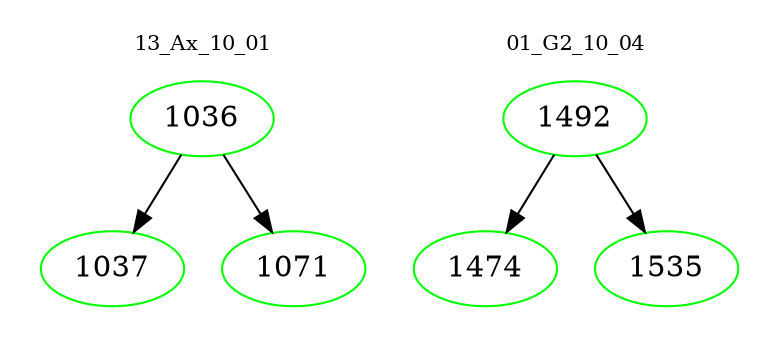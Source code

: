 digraph{
subgraph cluster_0 {
color = white
label = "13_Ax_10_01";
fontsize=10;
T0_1036 [label="1036", color="green"]
T0_1036 -> T0_1037 [color="black"]
T0_1037 [label="1037", color="green"]
T0_1036 -> T0_1071 [color="black"]
T0_1071 [label="1071", color="green"]
}
subgraph cluster_1 {
color = white
label = "01_G2_10_04";
fontsize=10;
T1_1492 [label="1492", color="green"]
T1_1492 -> T1_1474 [color="black"]
T1_1474 [label="1474", color="green"]
T1_1492 -> T1_1535 [color="black"]
T1_1535 [label="1535", color="green"]
}
}
